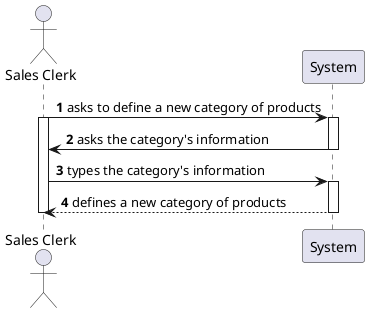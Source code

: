@startuml
autonumber

actor "Sales Clerk" as SC

SC -> System: asks to define a new category of products
activate SC
activate System

System -> SC: asks the category's information
deactivate System

SC -> System: types the category's information
activate System

System --> SC: defines a new category of products
deactivate System
deactivate SC
@enduml